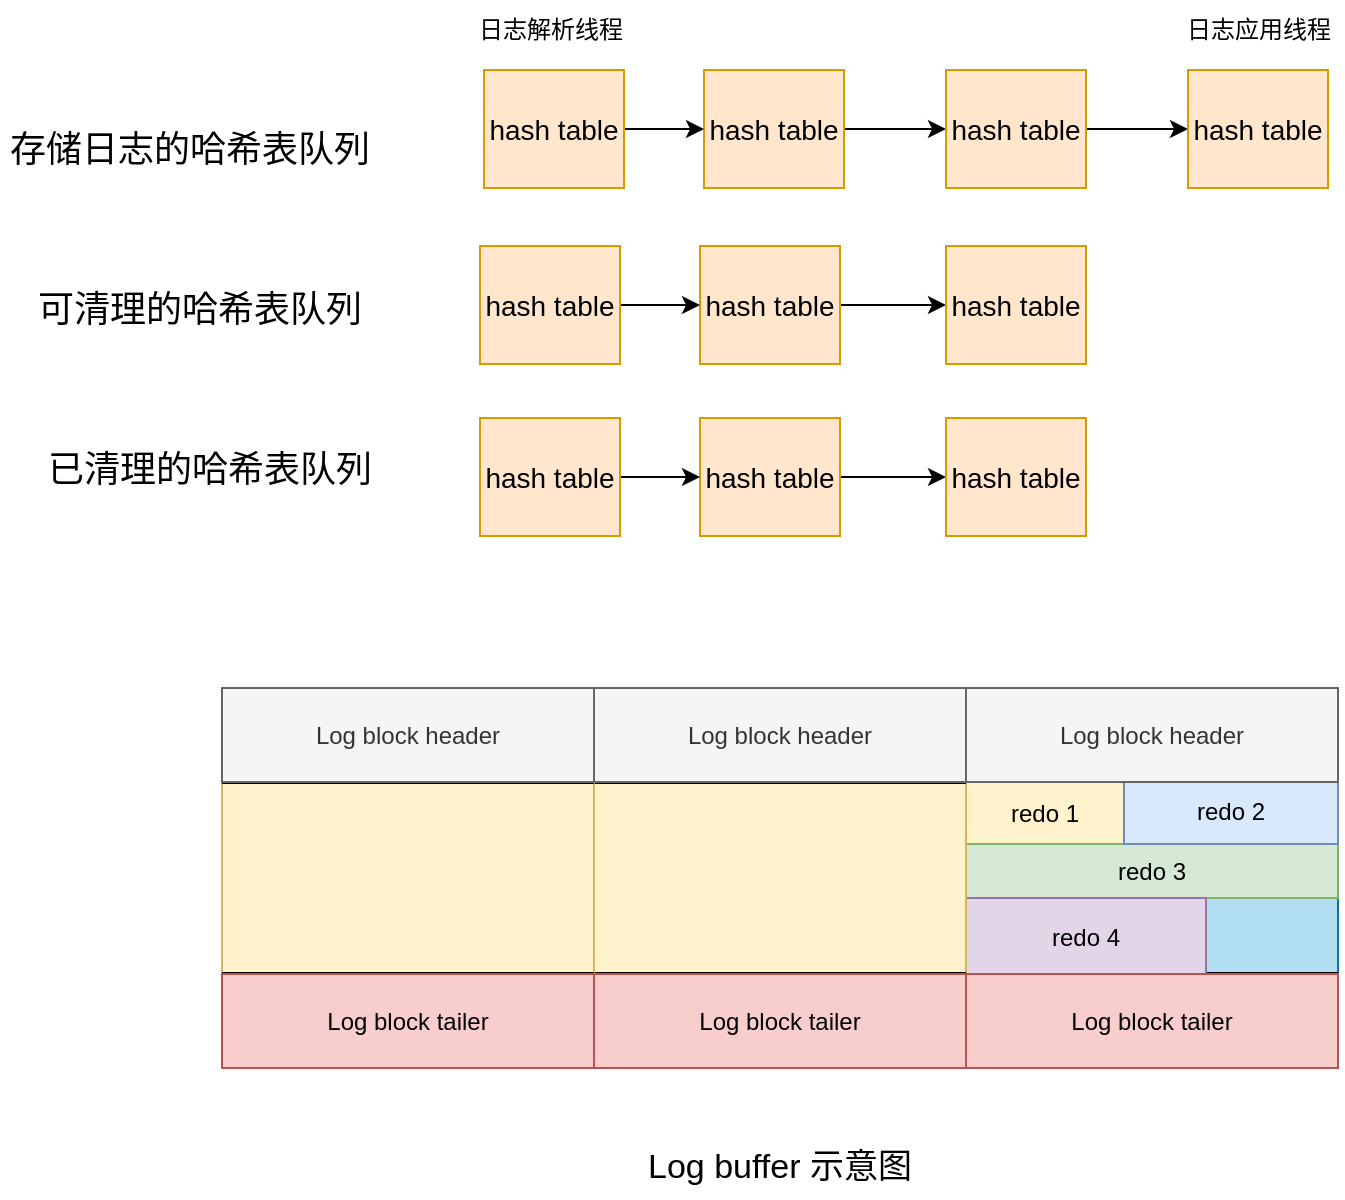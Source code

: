 <mxfile version="21.1.8" type="github">
  <diagram name="Page-1" id="KBtSHqnQXuvCUiZRbfFS">
    <mxGraphModel dx="1050" dy="549" grid="0" gridSize="10" guides="1" tooltips="1" connect="1" arrows="1" fold="1" page="1" pageScale="1" pageWidth="850" pageHeight="1100" math="0" shadow="0">
      <root>
        <mxCell id="0" />
        <mxCell id="1" parent="0" />
        <mxCell id="w9Y-D2jJUCCENfi8wOOg-1" value="&lt;font style=&quot;font-size: 18px;&quot;&gt;存储日志的哈希表队列&lt;/font&gt;" style="text;html=1;strokeColor=none;fillColor=none;align=center;verticalAlign=middle;whiteSpace=wrap;rounded=0;" vertex="1" parent="1">
          <mxGeometry x="10" y="80" width="190" height="40" as="geometry" />
        </mxCell>
        <mxCell id="w9Y-D2jJUCCENfi8wOOg-2" value="&lt;font style=&quot;font-size: 18px;&quot;&gt;可清理的哈希表队列&lt;/font&gt;" style="text;html=1;strokeColor=none;fillColor=none;align=center;verticalAlign=middle;whiteSpace=wrap;rounded=0;" vertex="1" parent="1">
          <mxGeometry x="20" y="160" width="180" height="40" as="geometry" />
        </mxCell>
        <mxCell id="w9Y-D2jJUCCENfi8wOOg-3" value="&lt;font style=&quot;font-size: 18px;&quot;&gt;已清理的哈希表队列&lt;/font&gt;" style="text;html=1;strokeColor=none;fillColor=none;align=center;verticalAlign=middle;whiteSpace=wrap;rounded=0;" vertex="1" parent="1">
          <mxGeometry x="30" y="240" width="170" height="40" as="geometry" />
        </mxCell>
        <mxCell id="w9Y-D2jJUCCENfi8wOOg-9" value="" style="edgeStyle=orthogonalEdgeStyle;rounded=0;orthogonalLoop=1;jettySize=auto;html=1;" edge="1" parent="1" source="w9Y-D2jJUCCENfi8wOOg-5" target="w9Y-D2jJUCCENfi8wOOg-6">
          <mxGeometry relative="1" as="geometry" />
        </mxCell>
        <mxCell id="w9Y-D2jJUCCENfi8wOOg-5" value="&lt;font style=&quot;font-size: 14px;&quot;&gt;hash table&lt;/font&gt;" style="rounded=0;whiteSpace=wrap;html=1;fillColor=#ffe6cc;strokeColor=#d79b00;" vertex="1" parent="1">
          <mxGeometry x="362" y="60" width="70" height="59" as="geometry" />
        </mxCell>
        <mxCell id="w9Y-D2jJUCCENfi8wOOg-10" value="" style="edgeStyle=orthogonalEdgeStyle;rounded=0;orthogonalLoop=1;jettySize=auto;html=1;" edge="1" parent="1" source="w9Y-D2jJUCCENfi8wOOg-6" target="w9Y-D2jJUCCENfi8wOOg-7">
          <mxGeometry relative="1" as="geometry" />
        </mxCell>
        <mxCell id="w9Y-D2jJUCCENfi8wOOg-6" value="&lt;font style=&quot;font-size: 14px;&quot;&gt;hash table&lt;/font&gt;" style="rounded=0;whiteSpace=wrap;html=1;fillColor=#ffe6cc;strokeColor=#d79b00;" vertex="1" parent="1">
          <mxGeometry x="483" y="60" width="70" height="59" as="geometry" />
        </mxCell>
        <mxCell id="w9Y-D2jJUCCENfi8wOOg-7" value="&lt;font style=&quot;font-size: 14px;&quot;&gt;hash table&lt;/font&gt;" style="rounded=0;whiteSpace=wrap;html=1;fillColor=#ffe6cc;strokeColor=#d79b00;" vertex="1" parent="1">
          <mxGeometry x="604" y="60" width="70" height="59" as="geometry" />
        </mxCell>
        <mxCell id="w9Y-D2jJUCCENfi8wOOg-13" value="" style="edgeStyle=orthogonalEdgeStyle;rounded=0;orthogonalLoop=1;jettySize=auto;html=1;" edge="1" parent="1" source="w9Y-D2jJUCCENfi8wOOg-11" target="w9Y-D2jJUCCENfi8wOOg-5">
          <mxGeometry relative="1" as="geometry" />
        </mxCell>
        <mxCell id="w9Y-D2jJUCCENfi8wOOg-11" value="&lt;font style=&quot;font-size: 14px;&quot;&gt;hash table&lt;/font&gt;" style="rounded=0;whiteSpace=wrap;html=1;fillColor=#ffe6cc;strokeColor=#d79b00;" vertex="1" parent="1">
          <mxGeometry x="252" y="60" width="70" height="59" as="geometry" />
        </mxCell>
        <mxCell id="w9Y-D2jJUCCENfi8wOOg-19" value="" style="edgeStyle=orthogonalEdgeStyle;rounded=0;orthogonalLoop=1;jettySize=auto;html=1;" edge="1" parent="1" source="w9Y-D2jJUCCENfi8wOOg-15" target="w9Y-D2jJUCCENfi8wOOg-18">
          <mxGeometry relative="1" as="geometry" />
        </mxCell>
        <mxCell id="w9Y-D2jJUCCENfi8wOOg-15" value="&lt;font style=&quot;font-size: 14px;&quot;&gt;hash table&lt;/font&gt;" style="rounded=0;whiteSpace=wrap;html=1;fillColor=#ffe6cc;strokeColor=#d79b00;" vertex="1" parent="1">
          <mxGeometry x="360" y="148" width="70" height="59" as="geometry" />
        </mxCell>
        <mxCell id="w9Y-D2jJUCCENfi8wOOg-16" value="" style="edgeStyle=orthogonalEdgeStyle;rounded=0;orthogonalLoop=1;jettySize=auto;html=1;" edge="1" parent="1" source="w9Y-D2jJUCCENfi8wOOg-17" target="w9Y-D2jJUCCENfi8wOOg-15">
          <mxGeometry relative="1" as="geometry" />
        </mxCell>
        <mxCell id="w9Y-D2jJUCCENfi8wOOg-17" value="&lt;font style=&quot;font-size: 14px;&quot;&gt;hash table&lt;/font&gt;" style="rounded=0;whiteSpace=wrap;html=1;fillColor=#ffe6cc;strokeColor=#d79b00;" vertex="1" parent="1">
          <mxGeometry x="250" y="148" width="70" height="59" as="geometry" />
        </mxCell>
        <mxCell id="w9Y-D2jJUCCENfi8wOOg-18" value="&lt;font style=&quot;font-size: 14px;&quot;&gt;hash table&lt;/font&gt;" style="rounded=0;whiteSpace=wrap;html=1;fillColor=#ffe6cc;strokeColor=#d79b00;" vertex="1" parent="1">
          <mxGeometry x="483" y="148" width="70" height="59" as="geometry" />
        </mxCell>
        <mxCell id="w9Y-D2jJUCCENfi8wOOg-20" value="" style="edgeStyle=orthogonalEdgeStyle;rounded=0;orthogonalLoop=1;jettySize=auto;html=1;" edge="1" parent="1" source="w9Y-D2jJUCCENfi8wOOg-21" target="w9Y-D2jJUCCENfi8wOOg-24">
          <mxGeometry relative="1" as="geometry" />
        </mxCell>
        <mxCell id="w9Y-D2jJUCCENfi8wOOg-21" value="&lt;font style=&quot;font-size: 14px;&quot;&gt;hash table&lt;/font&gt;" style="rounded=0;whiteSpace=wrap;html=1;fillColor=#ffe6cc;strokeColor=#d79b00;" vertex="1" parent="1">
          <mxGeometry x="360" y="234" width="70" height="59" as="geometry" />
        </mxCell>
        <mxCell id="w9Y-D2jJUCCENfi8wOOg-22" value="" style="edgeStyle=orthogonalEdgeStyle;rounded=0;orthogonalLoop=1;jettySize=auto;html=1;" edge="1" parent="1" source="w9Y-D2jJUCCENfi8wOOg-23" target="w9Y-D2jJUCCENfi8wOOg-21">
          <mxGeometry relative="1" as="geometry" />
        </mxCell>
        <mxCell id="w9Y-D2jJUCCENfi8wOOg-23" value="&lt;font style=&quot;font-size: 14px;&quot;&gt;hash table&lt;/font&gt;" style="rounded=0;whiteSpace=wrap;html=1;fillColor=#ffe6cc;strokeColor=#d79b00;" vertex="1" parent="1">
          <mxGeometry x="250" y="234" width="70" height="59" as="geometry" />
        </mxCell>
        <mxCell id="w9Y-D2jJUCCENfi8wOOg-24" value="&lt;font style=&quot;font-size: 14px;&quot;&gt;hash table&lt;/font&gt;" style="rounded=0;whiteSpace=wrap;html=1;fillColor=#ffe6cc;strokeColor=#d79b00;" vertex="1" parent="1">
          <mxGeometry x="483" y="234" width="70" height="59" as="geometry" />
        </mxCell>
        <mxCell id="w9Y-D2jJUCCENfi8wOOg-25" value="日志解析线程" style="text;html=1;strokeColor=none;fillColor=none;align=center;verticalAlign=middle;whiteSpace=wrap;rounded=0;" vertex="1" parent="1">
          <mxGeometry x="242.5" y="25" width="85" height="30" as="geometry" />
        </mxCell>
        <mxCell id="w9Y-D2jJUCCENfi8wOOg-26" value="日志应用线程" style="text;html=1;strokeColor=none;fillColor=none;align=center;verticalAlign=middle;whiteSpace=wrap;rounded=0;" vertex="1" parent="1">
          <mxGeometry x="596.5" y="25" width="85" height="30" as="geometry" />
        </mxCell>
        <mxCell id="w9Y-D2jJUCCENfi8wOOg-28" value="" style="rounded=0;whiteSpace=wrap;html=1;fillColor=#b1ddf0;strokeColor=#10739e;" vertex="1" parent="1">
          <mxGeometry x="493" y="369" width="186" height="190" as="geometry" />
        </mxCell>
        <mxCell id="w9Y-D2jJUCCENfi8wOOg-29" value="" style="endArrow=none;html=1;rounded=0;exitX=0;exitY=0.25;exitDx=0;exitDy=0;entryX=1;entryY=0.25;entryDx=0;entryDy=0;" edge="1" parent="1" source="w9Y-D2jJUCCENfi8wOOg-28" target="w9Y-D2jJUCCENfi8wOOg-28">
          <mxGeometry width="50" height="50" relative="1" as="geometry">
            <mxPoint x="749" y="362" as="sourcePoint" />
            <mxPoint x="799" y="312" as="targetPoint" />
          </mxGeometry>
        </mxCell>
        <mxCell id="w9Y-D2jJUCCENfi8wOOg-31" value="" style="endArrow=none;html=1;rounded=0;exitX=0;exitY=0.75;exitDx=0;exitDy=0;entryX=1;entryY=0.75;entryDx=0;entryDy=0;" edge="1" parent="1" source="w9Y-D2jJUCCENfi8wOOg-28" target="w9Y-D2jJUCCENfi8wOOg-28">
          <mxGeometry width="50" height="50" relative="1" as="geometry">
            <mxPoint x="749" y="362" as="sourcePoint" />
            <mxPoint x="799" y="312" as="targetPoint" />
          </mxGeometry>
        </mxCell>
        <mxCell id="w9Y-D2jJUCCENfi8wOOg-33" value="redo 1" style="rounded=0;whiteSpace=wrap;html=1;fillColor=#fff2cc;strokeColor=#d6b656;" vertex="1" parent="1">
          <mxGeometry x="493" y="416" width="79" height="31" as="geometry" />
        </mxCell>
        <mxCell id="w9Y-D2jJUCCENfi8wOOg-34" value="redo 3" style="rounded=0;whiteSpace=wrap;html=1;fillColor=#d5e8d4;strokeColor=#82b366;" vertex="1" parent="1">
          <mxGeometry x="493" y="447" width="186" height="27" as="geometry" />
        </mxCell>
        <mxCell id="w9Y-D2jJUCCENfi8wOOg-35" value="redo 2" style="text;html=1;strokeColor=#6c8ebf;fillColor=#dae8fc;align=center;verticalAlign=middle;whiteSpace=wrap;rounded=0;" vertex="1" parent="1">
          <mxGeometry x="572" y="415" width="107" height="32" as="geometry" />
        </mxCell>
        <mxCell id="w9Y-D2jJUCCENfi8wOOg-36" value="redo 4" style="rounded=0;whiteSpace=wrap;html=1;fillColor=#e1d5e7;strokeColor=#9673a6;" vertex="1" parent="1">
          <mxGeometry x="493" y="474" width="120" height="39" as="geometry" />
        </mxCell>
        <mxCell id="w9Y-D2jJUCCENfi8wOOg-38" value="Log block header" style="rounded=0;whiteSpace=wrap;html=1;fillColor=#f5f5f5;strokeColor=#666666;fontColor=#333333;" vertex="1" parent="1">
          <mxGeometry x="493" y="369" width="186" height="47" as="geometry" />
        </mxCell>
        <mxCell id="w9Y-D2jJUCCENfi8wOOg-39" value="Log block tailer" style="rounded=0;whiteSpace=wrap;html=1;fillColor=#f8cecc;strokeColor=#b85450;" vertex="1" parent="1">
          <mxGeometry x="493" y="512" width="186" height="47" as="geometry" />
        </mxCell>
        <mxCell id="w9Y-D2jJUCCENfi8wOOg-40" value="" style="rounded=0;whiteSpace=wrap;html=1;fillColor=#fff2cc;strokeColor=#d6b656;" vertex="1" parent="1">
          <mxGeometry x="307" y="369" width="186" height="190" as="geometry" />
        </mxCell>
        <mxCell id="w9Y-D2jJUCCENfi8wOOg-41" value="" style="endArrow=none;html=1;rounded=0;exitX=0;exitY=0.25;exitDx=0;exitDy=0;entryX=1;entryY=0.25;entryDx=0;entryDy=0;" edge="1" parent="1" source="w9Y-D2jJUCCENfi8wOOg-40" target="w9Y-D2jJUCCENfi8wOOg-40">
          <mxGeometry width="50" height="50" relative="1" as="geometry">
            <mxPoint x="563" y="362" as="sourcePoint" />
            <mxPoint x="613" y="312" as="targetPoint" />
          </mxGeometry>
        </mxCell>
        <mxCell id="w9Y-D2jJUCCENfi8wOOg-42" value="" style="endArrow=none;html=1;rounded=0;exitX=0;exitY=0.75;exitDx=0;exitDy=0;entryX=1;entryY=0.75;entryDx=0;entryDy=0;" edge="1" parent="1" source="w9Y-D2jJUCCENfi8wOOg-40" target="w9Y-D2jJUCCENfi8wOOg-40">
          <mxGeometry width="50" height="50" relative="1" as="geometry">
            <mxPoint x="563" y="362" as="sourcePoint" />
            <mxPoint x="613" y="312" as="targetPoint" />
          </mxGeometry>
        </mxCell>
        <mxCell id="w9Y-D2jJUCCENfi8wOOg-47" value="Log block header" style="rounded=0;whiteSpace=wrap;html=1;fillColor=#f5f5f5;strokeColor=#666666;fontColor=#333333;" vertex="1" parent="1">
          <mxGeometry x="307" y="369" width="186" height="47" as="geometry" />
        </mxCell>
        <mxCell id="w9Y-D2jJUCCENfi8wOOg-48" value="Log block tailer" style="rounded=0;whiteSpace=wrap;html=1;fillColor=#f8cecc;strokeColor=#b85450;" vertex="1" parent="1">
          <mxGeometry x="307" y="512" width="186" height="47" as="geometry" />
        </mxCell>
        <mxCell id="w9Y-D2jJUCCENfi8wOOg-49" value="" style="rounded=0;whiteSpace=wrap;html=1;fillColor=#fff2cc;strokeColor=#d6b656;" vertex="1" parent="1">
          <mxGeometry x="121" y="369" width="186" height="190" as="geometry" />
        </mxCell>
        <mxCell id="w9Y-D2jJUCCENfi8wOOg-50" value="" style="endArrow=none;html=1;rounded=0;exitX=0;exitY=0.25;exitDx=0;exitDy=0;entryX=1;entryY=0.25;entryDx=0;entryDy=0;" edge="1" parent="1" source="w9Y-D2jJUCCENfi8wOOg-49" target="w9Y-D2jJUCCENfi8wOOg-49">
          <mxGeometry width="50" height="50" relative="1" as="geometry">
            <mxPoint x="377" y="362" as="sourcePoint" />
            <mxPoint x="427" y="312" as="targetPoint" />
          </mxGeometry>
        </mxCell>
        <mxCell id="w9Y-D2jJUCCENfi8wOOg-51" value="" style="endArrow=none;html=1;rounded=0;exitX=0;exitY=0.75;exitDx=0;exitDy=0;entryX=1;entryY=0.75;entryDx=0;entryDy=0;" edge="1" parent="1" source="w9Y-D2jJUCCENfi8wOOg-49" target="w9Y-D2jJUCCENfi8wOOg-49">
          <mxGeometry width="50" height="50" relative="1" as="geometry">
            <mxPoint x="377" y="362" as="sourcePoint" />
            <mxPoint x="427" y="312" as="targetPoint" />
          </mxGeometry>
        </mxCell>
        <mxCell id="w9Y-D2jJUCCENfi8wOOg-52" value="Log block header" style="rounded=0;whiteSpace=wrap;html=1;fillColor=#f5f5f5;strokeColor=#666666;fontColor=#333333;" vertex="1" parent="1">
          <mxGeometry x="121" y="369" width="186" height="47" as="geometry" />
        </mxCell>
        <mxCell id="w9Y-D2jJUCCENfi8wOOg-53" value="Log block tailer" style="rounded=0;whiteSpace=wrap;html=1;fillColor=#f8cecc;strokeColor=#b85450;" vertex="1" parent="1">
          <mxGeometry x="121" y="512" width="186" height="47" as="geometry" />
        </mxCell>
        <mxCell id="w9Y-D2jJUCCENfi8wOOg-54" value="&lt;font style=&quot;font-size: 17px;&quot;&gt;Log buffer 示意图&lt;/font&gt;" style="text;html=1;strokeColor=none;fillColor=none;align=center;verticalAlign=middle;whiteSpace=wrap;rounded=0;" vertex="1" parent="1">
          <mxGeometry x="311" y="594" width="178" height="30" as="geometry" />
        </mxCell>
      </root>
    </mxGraphModel>
  </diagram>
</mxfile>
